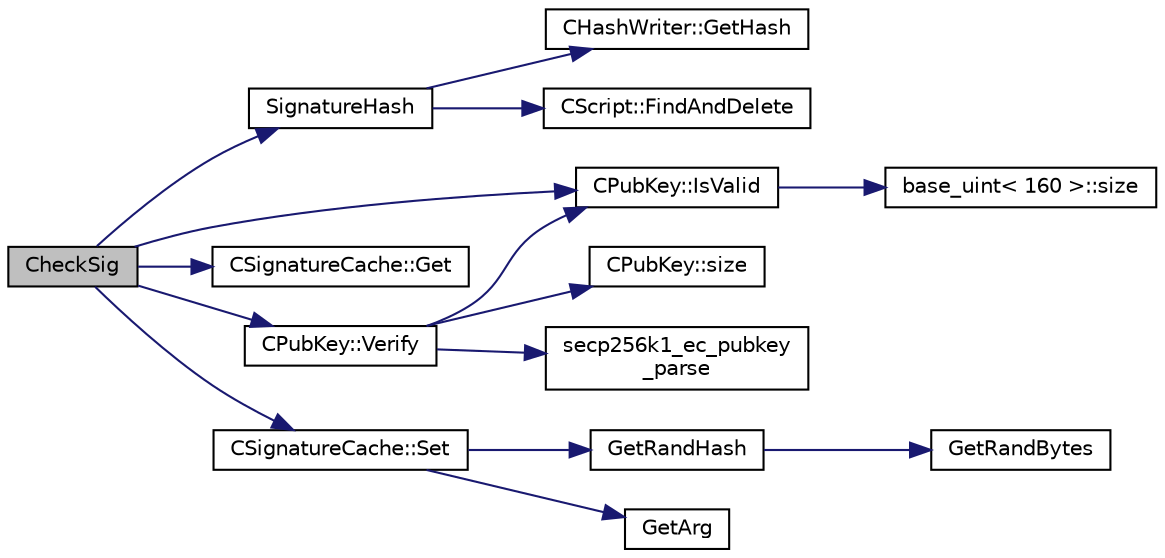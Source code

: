 digraph "CheckSig"
{
  edge [fontname="Helvetica",fontsize="10",labelfontname="Helvetica",labelfontsize="10"];
  node [fontname="Helvetica",fontsize="10",shape=record];
  rankdir="LR";
  Node8 [label="CheckSig",height=0.2,width=0.4,color="black", fillcolor="grey75", style="filled", fontcolor="black"];
  Node8 -> Node9 [color="midnightblue",fontsize="10",style="solid",fontname="Helvetica"];
  Node9 [label="CPubKey::IsValid",height=0.2,width=0.4,color="black", fillcolor="white", style="filled",URL="$class_c_pub_key.html#a4fa94293cf8577fd039b9a133f6c7f30"];
  Node9 -> Node10 [color="midnightblue",fontsize="10",style="solid",fontname="Helvetica"];
  Node10 [label="base_uint\< 160 \>::size",height=0.2,width=0.4,color="black", fillcolor="white", style="filled",URL="$classbase__uint.html#a1f49b034e686269601ea89b0319b8004"];
  Node8 -> Node11 [color="midnightblue",fontsize="10",style="solid",fontname="Helvetica"];
  Node11 [label="SignatureHash",height=0.2,width=0.4,color="black", fillcolor="white", style="filled",URL="$script_8cpp.html#a4086161bb714485e7e3662d9b0ceed7d"];
  Node11 -> Node12 [color="midnightblue",fontsize="10",style="solid",fontname="Helvetica"];
  Node12 [label="CScript::FindAndDelete",height=0.2,width=0.4,color="black", fillcolor="white", style="filled",URL="$class_c_script.html#aad6e9f84fe8aa2d27a979f1bc2732463"];
  Node11 -> Node13 [color="midnightblue",fontsize="10",style="solid",fontname="Helvetica"];
  Node13 [label="CHashWriter::GetHash",height=0.2,width=0.4,color="black", fillcolor="white", style="filled",URL="$class_c_hash_writer.html#ae94a937211502eabf19477630090093a"];
  Node8 -> Node14 [color="midnightblue",fontsize="10",style="solid",fontname="Helvetica"];
  Node14 [label="CSignatureCache::Get",height=0.2,width=0.4,color="black", fillcolor="white", style="filled",URL="$class_c_signature_cache.html#a9c1dbf6b015d35145f058ace43eac107"];
  Node8 -> Node15 [color="midnightblue",fontsize="10",style="solid",fontname="Helvetica"];
  Node15 [label="CPubKey::Verify",height=0.2,width=0.4,color="black", fillcolor="white", style="filled",URL="$class_c_pub_key.html#a5b3fef213b227394ca9d0a1e3baa957e"];
  Node15 -> Node9 [color="midnightblue",fontsize="10",style="solid",fontname="Helvetica"];
  Node15 -> Node16 [color="midnightblue",fontsize="10",style="solid",fontname="Helvetica"];
  Node16 [label="secp256k1_ec_pubkey\l_parse",height=0.2,width=0.4,color="black", fillcolor="white", style="filled",URL="$secp256k1_8h.html#a4e5dc8952c9a7e791376505ef2023ca1",tooltip="Parse a variable-length public key into the pubkey object. "];
  Node15 -> Node17 [color="midnightblue",fontsize="10",style="solid",fontname="Helvetica"];
  Node17 [label="CPubKey::size",height=0.2,width=0.4,color="black", fillcolor="white", style="filled",URL="$class_c_pub_key.html#a6bb28fcf0a5f799c69f5b7269363b309"];
  Node8 -> Node18 [color="midnightblue",fontsize="10",style="solid",fontname="Helvetica"];
  Node18 [label="CSignatureCache::Set",height=0.2,width=0.4,color="black", fillcolor="white", style="filled",URL="$class_c_signature_cache.html#ac2e63052c7b13f73fa0f6f4624e29c07"];
  Node18 -> Node19 [color="midnightblue",fontsize="10",style="solid",fontname="Helvetica"];
  Node19 [label="GetArg",height=0.2,width=0.4,color="black", fillcolor="white", style="filled",URL="$util_8cpp.html#a24f685720bf40370e5bd2a192ad50cd8",tooltip="Return string argument or default value. "];
  Node18 -> Node20 [color="midnightblue",fontsize="10",style="solid",fontname="Helvetica"];
  Node20 [label="GetRandHash",height=0.2,width=0.4,color="black", fillcolor="white", style="filled",URL="$util_8cpp.html#af3aedae75efabb170337a497457f7ecf"];
  Node20 -> Node21 [color="midnightblue",fontsize="10",style="solid",fontname="Helvetica"];
  Node21 [label="GetRandBytes",height=0.2,width=0.4,color="black", fillcolor="white", style="filled",URL="$util_8cpp.html#acf52c2aa8213c7b15e26594a2264ed8a"];
}
